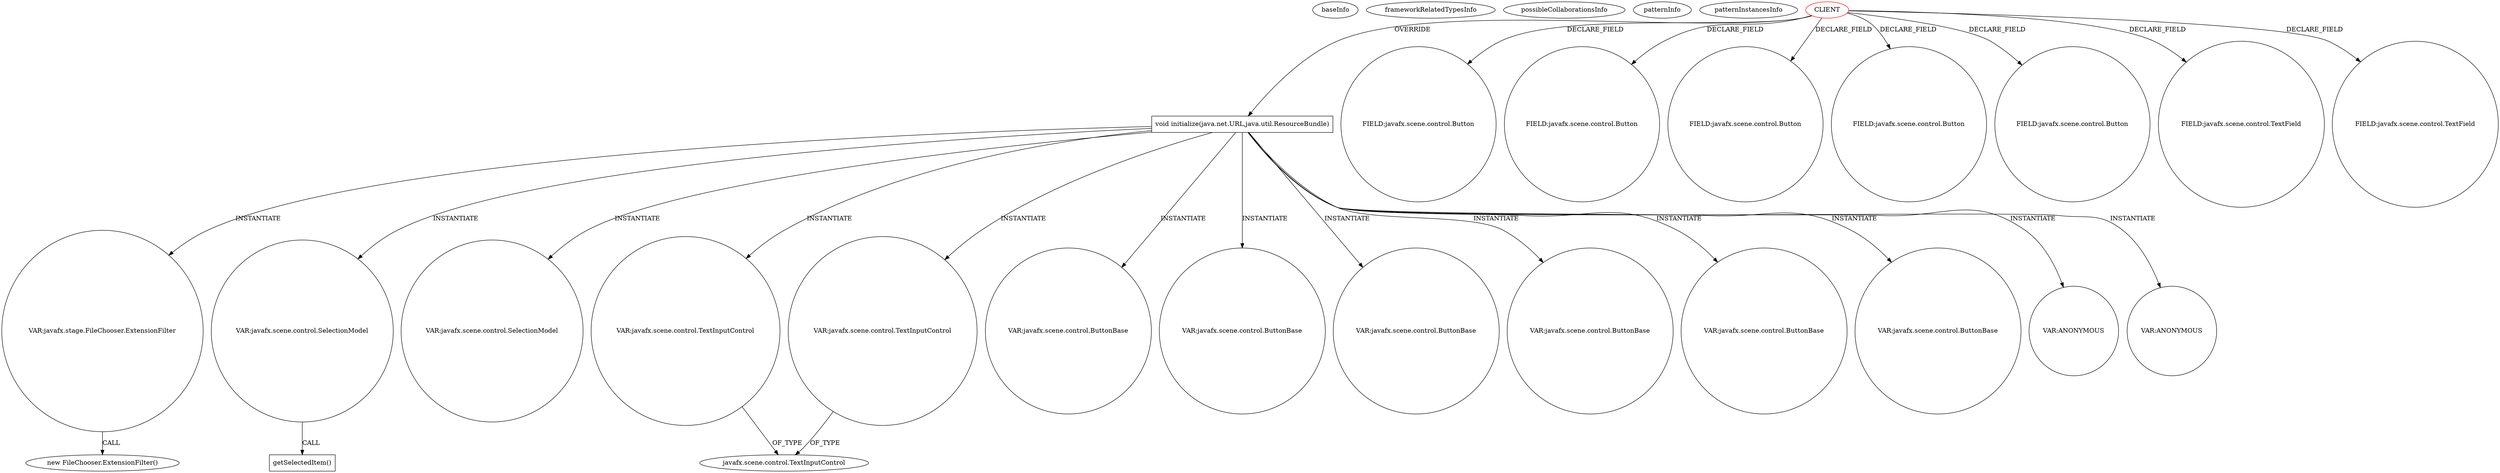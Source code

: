 digraph {
baseInfo[graphId=1567,category="pattern",isAnonymous=false,possibleRelation=false]
frameworkRelatedTypesInfo[]
possibleCollaborationsInfo[]
patternInfo[frequency=2.0,patternRootClient=0]
patternInstancesInfo[0="novosga-painel-fx~/novosga-painel-fx/painel-fx-master/src/org/novosga/painel/client/ui/Controller.java~Controller~3787",1="crosswords-testEnvironment~/crosswords-testEnvironment/testEnvironment-master/src/GUI/MainController.java~MainController~2315"]
202[label="new FileChooser.ExtensionFilter()",vertexType="CONSTRUCTOR_CALL",isFrameworkType=false]
203[label="VAR:javafx.stage.FileChooser.ExtensionFilter",vertexType="VARIABLE_EXPRESION",isFrameworkType=false,shape=circle]
54[label="void initialize(java.net.URL,java.util.ResourceBundle)",vertexType="OVERRIDING_METHOD_DECLARATION",isFrameworkType=false,shape=box]
0[label="CLIENT",vertexType="ROOT_CLIENT_CLASS_DECLARATION",isFrameworkType=false,color=red]
38[label="FIELD:javafx.scene.control.Button",vertexType="FIELD_DECLARATION",isFrameworkType=false,shape=circle]
16[label="FIELD:javafx.scene.control.Button",vertexType="FIELD_DECLARATION",isFrameworkType=false,shape=circle]
2[label="FIELD:javafx.scene.control.Button",vertexType="FIELD_DECLARATION",isFrameworkType=false,shape=circle]
32[label="FIELD:javafx.scene.control.Button",vertexType="FIELD_DECLARATION",isFrameworkType=false,shape=circle]
44[label="FIELD:javafx.scene.control.Button",vertexType="FIELD_DECLARATION",isFrameworkType=false,shape=circle]
301[label="VAR:javafx.scene.control.SelectionModel",vertexType="VARIABLE_EXPRESION",isFrameworkType=false,shape=circle]
302[label="getSelectedItem()",vertexType="INSIDE_CALL",isFrameworkType=false,shape=box]
114[label="VAR:javafx.scene.control.SelectionModel",vertexType="VARIABLE_EXPRESION",isFrameworkType=false,shape=circle]
276[label="VAR:javafx.scene.control.TextInputControl",vertexType="VARIABLE_EXPRESION",isFrameworkType=false,shape=circle]
254[label="VAR:javafx.scene.control.TextInputControl",vertexType="VARIABLE_EXPRESION",isFrameworkType=false,shape=circle]
192[label="VAR:javafx.scene.control.ButtonBase",vertexType="VARIABLE_EXPRESION",isFrameworkType=false,shape=circle]
230[label="VAR:javafx.scene.control.ButtonBase",vertexType="VARIABLE_EXPRESION",isFrameworkType=false,shape=circle]
219[label="VAR:javafx.scene.control.ButtonBase",vertexType="VARIABLE_EXPRESION",isFrameworkType=false,shape=circle]
244[label="VAR:javafx.scene.control.ButtonBase",vertexType="VARIABLE_EXPRESION",isFrameworkType=false,shape=circle]
107[label="VAR:javafx.scene.control.ButtonBase",vertexType="VARIABLE_EXPRESION",isFrameworkType=false,shape=circle]
294[label="VAR:javafx.scene.control.ButtonBase",vertexType="VARIABLE_EXPRESION",isFrameworkType=false,shape=circle]
218[label="javafx.scene.control.TextInputControl",vertexType="FRAMEWORK_CLASS_TYPE",isFrameworkType=false]
50[label="FIELD:javafx.scene.control.TextField",vertexType="FIELD_DECLARATION",isFrameworkType=false,shape=circle]
18[label="FIELD:javafx.scene.control.TextField",vertexType="FIELD_DECLARATION",isFrameworkType=false,shape=circle]
248[label="VAR:ANONYMOUS",vertexType="VARIABLE_EXPRESION",isFrameworkType=false,shape=circle]
196[label="VAR:ANONYMOUS",vertexType="VARIABLE_EXPRESION",isFrameworkType=false,shape=circle]
54->244[label="INSTANTIATE"]
54->114[label="INSTANTIATE"]
54->219[label="INSTANTIATE"]
54->107[label="INSTANTIATE"]
54->294[label="INSTANTIATE"]
54->301[label="INSTANTIATE"]
54->196[label="INSTANTIATE"]
0->18[label="DECLARE_FIELD"]
203->202[label="CALL"]
54->203[label="INSTANTIATE"]
0->54[label="OVERRIDE"]
276->218[label="OF_TYPE"]
54->192[label="INSTANTIATE"]
0->2[label="DECLARE_FIELD"]
54->230[label="INSTANTIATE"]
0->50[label="DECLARE_FIELD"]
54->248[label="INSTANTIATE"]
254->218[label="OF_TYPE"]
0->32[label="DECLARE_FIELD"]
54->254[label="INSTANTIATE"]
0->44[label="DECLARE_FIELD"]
301->302[label="CALL"]
0->38[label="DECLARE_FIELD"]
54->276[label="INSTANTIATE"]
0->16[label="DECLARE_FIELD"]
}
